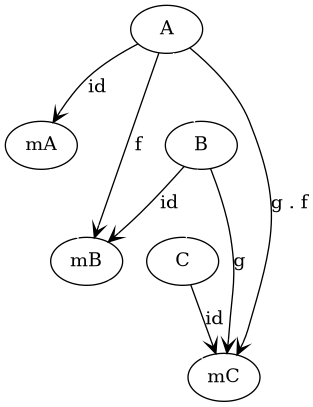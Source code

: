 @startuml Kleisli Catgory
digraph G {
  ' rankdir=LR
  edge [arrowhead=open]
  
  mA -> mB -> mC [color=white]
  A -> B -> C [color=white]

  A -> mA [label="id"]
  A -> mB [label="f"]
  A -> mC [label="g . f"]
  
  B -> mB [label="id"]
  B -> mC [label="g"]

  C -> mC [label="id"]
}
@enduml
